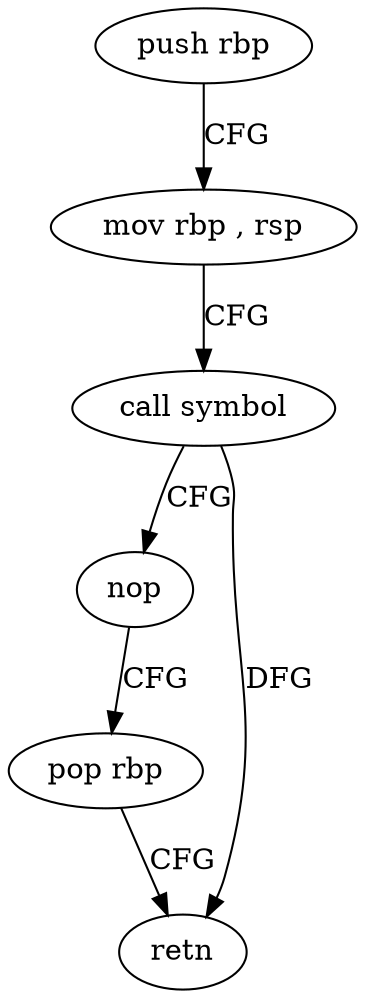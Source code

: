 digraph "func" {
"4482066" [label = "push rbp" ]
"4482067" [label = "mov rbp , rsp" ]
"4482070" [label = "call symbol" ]
"4482075" [label = "nop" ]
"4482076" [label = "pop rbp" ]
"4482077" [label = "retn" ]
"4482066" -> "4482067" [ label = "CFG" ]
"4482067" -> "4482070" [ label = "CFG" ]
"4482070" -> "4482075" [ label = "CFG" ]
"4482070" -> "4482077" [ label = "DFG" ]
"4482075" -> "4482076" [ label = "CFG" ]
"4482076" -> "4482077" [ label = "CFG" ]
}
